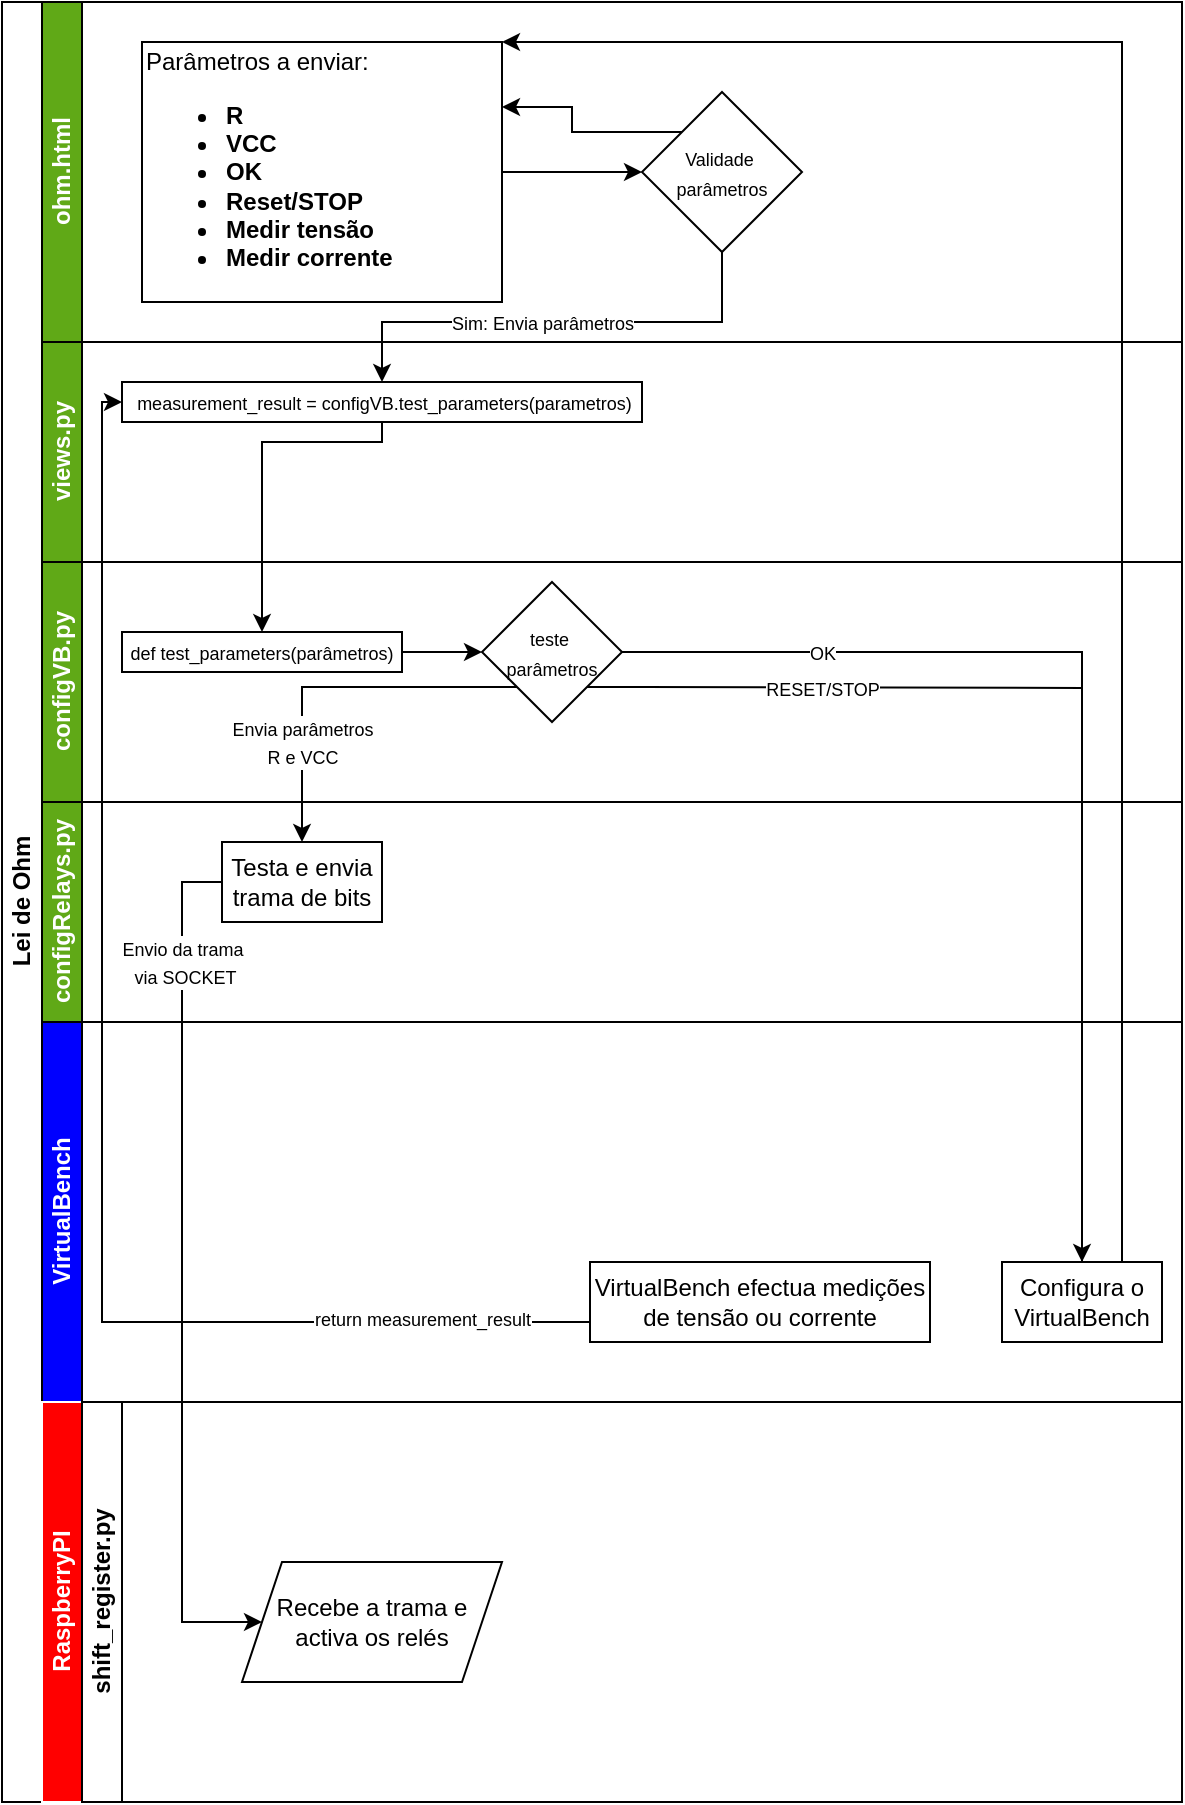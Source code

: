 <mxfile version="24.7.7">
  <diagram id="prtHgNgQTEPvFCAcTncT" name="Page-1">
    <mxGraphModel dx="1395" dy="620" grid="1" gridSize="10" guides="1" tooltips="1" connect="1" arrows="1" fold="1" page="1" pageScale="1" pageWidth="827" pageHeight="1169" math="0" shadow="0">
      <root>
        <mxCell id="0" />
        <mxCell id="1" parent="0" />
        <mxCell id="GOfvM1B0ZKZ93wvjMKwl-1" value="Lei de Ohm" style="swimlane;html=1;childLayout=stackLayout;resizeParent=1;resizeParentMax=0;horizontal=0;startSize=20;horizontalStack=0;" vertex="1" parent="1">
          <mxGeometry x="120" y="40" width="590" height="900" as="geometry" />
        </mxCell>
        <mxCell id="GOfvM1B0ZKZ93wvjMKwl-6" value="&lt;font color=&quot;#ffffff&quot;&gt;ohm.html&lt;/font&gt;" style="swimlane;html=1;startSize=20;horizontal=0;fillColor=#60A917;" vertex="1" parent="GOfvM1B0ZKZ93wvjMKwl-1">
          <mxGeometry x="20" width="570" height="170" as="geometry" />
        </mxCell>
        <mxCell id="GOfvM1B0ZKZ93wvjMKwl-67" style="edgeStyle=orthogonalEdgeStyle;rounded=0;orthogonalLoop=1;jettySize=auto;html=1;entryX=0;entryY=0.5;entryDx=0;entryDy=0;" edge="1" parent="GOfvM1B0ZKZ93wvjMKwl-6" source="GOfvM1B0ZKZ93wvjMKwl-9" target="GOfvM1B0ZKZ93wvjMKwl-16">
          <mxGeometry relative="1" as="geometry" />
        </mxCell>
        <mxCell id="GOfvM1B0ZKZ93wvjMKwl-9" value="Parâmetros a enviar:&lt;br&gt;&lt;ul&gt;&lt;li&gt;&lt;b&gt;R&lt;/b&gt;&lt;/li&gt;&lt;li&gt;&lt;b&gt;VCC&lt;/b&gt;&lt;/li&gt;&lt;li&gt;&lt;b&gt;OK&lt;/b&gt;&lt;/li&gt;&lt;li&gt;&lt;b&gt;Reset/STOP&lt;/b&gt;&lt;/li&gt;&lt;li&gt;&lt;b&gt;Medir tensão&lt;/b&gt;&lt;/li&gt;&lt;li&gt;&lt;b&gt;Medir corrente&lt;/b&gt;&lt;/li&gt;&lt;/ul&gt;" style="rounded=0;whiteSpace=wrap;html=1;fontFamily=Helvetica;fontSize=12;fontColor=#000000;align=left;" vertex="1" parent="GOfvM1B0ZKZ93wvjMKwl-6">
          <mxGeometry x="50" y="20" width="180" height="130" as="geometry" />
        </mxCell>
        <mxCell id="GOfvM1B0ZKZ93wvjMKwl-86" style="edgeStyle=orthogonalEdgeStyle;rounded=0;orthogonalLoop=1;jettySize=auto;html=1;exitX=0;exitY=0;exitDx=0;exitDy=0;entryX=1;entryY=0.25;entryDx=0;entryDy=0;" edge="1" parent="GOfvM1B0ZKZ93wvjMKwl-6" source="GOfvM1B0ZKZ93wvjMKwl-16" target="GOfvM1B0ZKZ93wvjMKwl-9">
          <mxGeometry relative="1" as="geometry" />
        </mxCell>
        <mxCell id="GOfvM1B0ZKZ93wvjMKwl-16" value="&lt;font style=&quot;font-size: 9px;&quot;&gt;Validade&amp;nbsp;&lt;/font&gt;&lt;div&gt;&lt;font style=&quot;font-size: 9px;&quot;&gt;parâmetros&lt;/font&gt;&lt;/div&gt;" style="rhombus;whiteSpace=wrap;html=1;fontFamily=Helvetica;fontSize=12;fontColor=#000000;align=center;" vertex="1" parent="GOfvM1B0ZKZ93wvjMKwl-6">
          <mxGeometry x="300" y="45" width="80" height="80" as="geometry" />
        </mxCell>
        <mxCell id="GOfvM1B0ZKZ93wvjMKwl-13" value="&lt;font color=&quot;#ffffff&quot;&gt;views.py&lt;/font&gt;" style="swimlane;html=1;startSize=20;horizontal=0;fillColor=#60A917;" vertex="1" parent="GOfvM1B0ZKZ93wvjMKwl-1">
          <mxGeometry x="20" y="170" width="570" height="110" as="geometry" />
        </mxCell>
        <mxCell id="GOfvM1B0ZKZ93wvjMKwl-15" value="&lt;div style=&quot;line-height: 19px;&quot;&gt;&lt;font style=&quot;font-size: 9px;&quot;&gt;&amp;nbsp;measurement_result = configVB.test_parameters(parametros)&lt;/font&gt;&lt;/div&gt;" style="rounded=0;whiteSpace=wrap;html=1;fontFamily=Helvetica;fontSize=12;fontColor=#000000;align=center;" vertex="1" parent="GOfvM1B0ZKZ93wvjMKwl-13">
          <mxGeometry x="40" y="20" width="260" height="20" as="geometry" />
        </mxCell>
        <mxCell id="GOfvM1B0ZKZ93wvjMKwl-17" value="&lt;font color=&quot;#ffffff&quot;&gt;configVB.py&lt;/font&gt;" style="swimlane;html=1;startSize=20;horizontal=0;fillColor=#60A917;" vertex="1" parent="GOfvM1B0ZKZ93wvjMKwl-1">
          <mxGeometry x="20" y="280" width="570" height="120" as="geometry" />
        </mxCell>
        <mxCell id="dNxyNK7c78bLwvsdeMH5-26" value="&lt;div style=&quot;line-height: 19px;&quot;&gt;&lt;font style=&quot;font-size: 9px;&quot;&gt;def test_parameters(parâmetros)&lt;/font&gt;&lt;/div&gt;" style="rounded=0;whiteSpace=wrap;html=1;fontFamily=Helvetica;fontSize=12;fontColor=#000000;align=center;" parent="GOfvM1B0ZKZ93wvjMKwl-17" vertex="1">
          <mxGeometry x="40" y="35" width="140" height="20" as="geometry" />
        </mxCell>
        <mxCell id="GOfvM1B0ZKZ93wvjMKwl-79" style="edgeStyle=orthogonalEdgeStyle;rounded=0;orthogonalLoop=1;jettySize=auto;html=1;exitX=1;exitY=1;exitDx=0;exitDy=0;" edge="1" parent="GOfvM1B0ZKZ93wvjMKwl-17" source="dNxyNK7c78bLwvsdeMH5-28">
          <mxGeometry relative="1" as="geometry">
            <mxPoint x="520" y="380" as="targetPoint" />
            <Array as="points">
              <mxPoint x="300" y="63" />
              <mxPoint x="520" y="63" />
            </Array>
          </mxGeometry>
        </mxCell>
        <mxCell id="GOfvM1B0ZKZ93wvjMKwl-80" value="&lt;font style=&quot;font-size: 9px;&quot;&gt;RESET/STOP&lt;/font&gt;" style="edgeLabel;html=1;align=center;verticalAlign=middle;resizable=0;points=[];" vertex="1" connectable="0" parent="GOfvM1B0ZKZ93wvjMKwl-79">
          <mxGeometry x="-0.537" relative="1" as="geometry">
            <mxPoint x="-13" as="offset" />
          </mxGeometry>
        </mxCell>
        <mxCell id="dNxyNK7c78bLwvsdeMH5-28" value="&lt;p&gt;&lt;font style=&quot;font-size: 9px;&quot;&gt;teste&amp;nbsp;&lt;br&gt;&lt;/font&gt;&lt;span style=&quot;font-size: 9px; background-color: initial;&quot;&gt;parâmetros&lt;/span&gt;&lt;/p&gt;" style="rhombus;whiteSpace=wrap;html=1;fontFamily=Helvetica;fontSize=12;fontColor=#000000;align=center;" parent="GOfvM1B0ZKZ93wvjMKwl-17" vertex="1">
          <mxGeometry x="220" y="10" width="70" height="70" as="geometry" />
        </mxCell>
        <mxCell id="GOfvM1B0ZKZ93wvjMKwl-74" style="edgeStyle=orthogonalEdgeStyle;rounded=0;orthogonalLoop=1;jettySize=auto;html=1;entryX=0;entryY=0.5;entryDx=0;entryDy=0;" edge="1" parent="GOfvM1B0ZKZ93wvjMKwl-17" source="dNxyNK7c78bLwvsdeMH5-26" target="dNxyNK7c78bLwvsdeMH5-28">
          <mxGeometry relative="1" as="geometry" />
        </mxCell>
        <mxCell id="GOfvM1B0ZKZ93wvjMKwl-21" value="&lt;font color=&quot;#ffffff&quot;&gt;configRelays.py&lt;/font&gt;" style="swimlane;html=1;startSize=20;horizontal=0;fillColor=#60A917;" vertex="1" parent="GOfvM1B0ZKZ93wvjMKwl-1">
          <mxGeometry x="20" y="400" width="570" height="110" as="geometry" />
        </mxCell>
        <mxCell id="GOfvM1B0ZKZ93wvjMKwl-87" value="Testa e envia trama de bits" style="rounded=0;whiteSpace=wrap;html=1;" vertex="1" parent="GOfvM1B0ZKZ93wvjMKwl-21">
          <mxGeometry x="90" y="20" width="80" height="40" as="geometry" />
        </mxCell>
        <mxCell id="GOfvM1B0ZKZ93wvjMKwl-49" value="&lt;font color=&quot;#ffffff&quot;&gt;VirtualBench&lt;/font&gt;" style="swimlane;html=1;startSize=20;horizontal=0;fillColor=#0000FF;" vertex="1" parent="GOfvM1B0ZKZ93wvjMKwl-1">
          <mxGeometry x="20" y="510" width="570" height="190" as="geometry" />
        </mxCell>
        <mxCell id="GOfvM1B0ZKZ93wvjMKwl-81" value="VirtualBench efectua medições de tensão ou corrente" style="rounded=0;whiteSpace=wrap;html=1;" vertex="1" parent="GOfvM1B0ZKZ93wvjMKwl-49">
          <mxGeometry x="274" y="120" width="170" height="40" as="geometry" />
        </mxCell>
        <mxCell id="GOfvM1B0ZKZ93wvjMKwl-53" value="&lt;font color=&quot;#ffffff&quot;&gt;RaspberryPI&lt;/font&gt;" style="swimlane;html=1;startSize=20;horizontal=0;fillColor=#FF0000;strokeColor=#FFFFFF;" vertex="1" parent="GOfvM1B0ZKZ93wvjMKwl-1">
          <mxGeometry x="20" y="700" width="570" height="200" as="geometry" />
        </mxCell>
        <mxCell id="GOfvM1B0ZKZ93wvjMKwl-61" value="shift_register.py" style="swimlane;html=1;startSize=20;horizontal=0;" vertex="1" parent="GOfvM1B0ZKZ93wvjMKwl-53">
          <mxGeometry x="20" width="550" height="200" as="geometry" />
        </mxCell>
        <mxCell id="GOfvM1B0ZKZ93wvjMKwl-91" value="Recebe a trama e activa os relés" style="shape=parallelogram;perimeter=parallelogramPerimeter;whiteSpace=wrap;html=1;fixedSize=1;" vertex="1" parent="GOfvM1B0ZKZ93wvjMKwl-61">
          <mxGeometry x="80" y="80" width="130" height="60" as="geometry" />
        </mxCell>
        <mxCell id="GOfvM1B0ZKZ93wvjMKwl-70" style="edgeStyle=orthogonalEdgeStyle;rounded=0;orthogonalLoop=1;jettySize=auto;html=1;exitX=0.5;exitY=1;exitDx=0;exitDy=0;entryX=0.5;entryY=0;entryDx=0;entryDy=0;" edge="1" parent="GOfvM1B0ZKZ93wvjMKwl-1" source="GOfvM1B0ZKZ93wvjMKwl-16" target="GOfvM1B0ZKZ93wvjMKwl-15">
          <mxGeometry relative="1" as="geometry">
            <Array as="points">
              <mxPoint x="360" y="160" />
              <mxPoint x="190" y="160" />
            </Array>
          </mxGeometry>
        </mxCell>
        <mxCell id="GOfvM1B0ZKZ93wvjMKwl-71" value="&lt;font style=&quot;font-size: 9px;&quot;&gt;Sim: Envia parâmetros&lt;/font&gt;" style="edgeLabel;html=1;align=center;verticalAlign=middle;resizable=0;points=[];" vertex="1" connectable="0" parent="GOfvM1B0ZKZ93wvjMKwl-70">
          <mxGeometry x="0.069" y="3" relative="1" as="geometry">
            <mxPoint y="-3" as="offset" />
          </mxGeometry>
        </mxCell>
        <mxCell id="GOfvM1B0ZKZ93wvjMKwl-72" style="edgeStyle=orthogonalEdgeStyle;rounded=0;orthogonalLoop=1;jettySize=auto;html=1;" edge="1" parent="GOfvM1B0ZKZ93wvjMKwl-1" source="GOfvM1B0ZKZ93wvjMKwl-15" target="dNxyNK7c78bLwvsdeMH5-26">
          <mxGeometry relative="1" as="geometry">
            <Array as="points">
              <mxPoint x="190" y="220" />
              <mxPoint x="130" y="220" />
            </Array>
          </mxGeometry>
        </mxCell>
        <mxCell id="GOfvM1B0ZKZ93wvjMKwl-84" style="edgeStyle=orthogonalEdgeStyle;rounded=0;orthogonalLoop=1;jettySize=auto;html=1;exitX=0;exitY=0.75;exitDx=0;exitDy=0;entryX=0;entryY=0.5;entryDx=0;entryDy=0;" edge="1" parent="GOfvM1B0ZKZ93wvjMKwl-1" source="GOfvM1B0ZKZ93wvjMKwl-81" target="GOfvM1B0ZKZ93wvjMKwl-15">
          <mxGeometry relative="1" as="geometry">
            <Array as="points">
              <mxPoint x="50" y="660" />
              <mxPoint x="50" y="200" />
            </Array>
          </mxGeometry>
        </mxCell>
        <mxCell id="GOfvM1B0ZKZ93wvjMKwl-85" value="&lt;font style=&quot;font-size: 9px;&quot;&gt;return measurement_result&lt;/font&gt;" style="edgeLabel;html=1;align=center;verticalAlign=middle;resizable=0;points=[];" vertex="1" connectable="0" parent="GOfvM1B0ZKZ93wvjMKwl-84">
          <mxGeometry x="-0.622" y="-2" relative="1" as="geometry">
            <mxPoint x="51" as="offset" />
          </mxGeometry>
        </mxCell>
        <mxCell id="GOfvM1B0ZKZ93wvjMKwl-88" style="edgeStyle=orthogonalEdgeStyle;rounded=0;orthogonalLoop=1;jettySize=auto;html=1;exitX=0;exitY=1;exitDx=0;exitDy=0;entryX=0.5;entryY=0;entryDx=0;entryDy=0;" edge="1" parent="GOfvM1B0ZKZ93wvjMKwl-1" source="dNxyNK7c78bLwvsdeMH5-28" target="GOfvM1B0ZKZ93wvjMKwl-87">
          <mxGeometry relative="1" as="geometry" />
        </mxCell>
        <mxCell id="GOfvM1B0ZKZ93wvjMKwl-89" value="&lt;font style=&quot;font-size: 9px;&quot;&gt;Envia parâmetros&lt;/font&gt;&lt;div&gt;&lt;font style=&quot;font-size: 9px;&quot;&gt;R e VCC&lt;/font&gt;&lt;/div&gt;" style="edgeLabel;html=1;align=center;verticalAlign=middle;resizable=0;points=[];" vertex="1" connectable="0" parent="GOfvM1B0ZKZ93wvjMKwl-88">
          <mxGeometry x="0.37" y="1" relative="1" as="geometry">
            <mxPoint x="-1" y="8" as="offset" />
          </mxGeometry>
        </mxCell>
        <mxCell id="GOfvM1B0ZKZ93wvjMKwl-90" style="edgeStyle=orthogonalEdgeStyle;rounded=0;orthogonalLoop=1;jettySize=auto;html=1;entryX=0;entryY=0.5;entryDx=0;entryDy=0;exitX=0;exitY=0.5;exitDx=0;exitDy=0;" edge="1" parent="GOfvM1B0ZKZ93wvjMKwl-1" source="GOfvM1B0ZKZ93wvjMKwl-87" target="GOfvM1B0ZKZ93wvjMKwl-91">
          <mxGeometry relative="1" as="geometry">
            <mxPoint x="120" y="810" as="targetPoint" />
            <Array as="points">
              <mxPoint x="90" y="440" />
              <mxPoint x="90" y="810" />
            </Array>
          </mxGeometry>
        </mxCell>
        <mxCell id="GOfvM1B0ZKZ93wvjMKwl-92" value="&lt;font style=&quot;font-size: 9px;&quot;&gt;Envio da trama&lt;/font&gt;&lt;div&gt;&lt;font style=&quot;font-size: 9px;&quot;&gt;&amp;nbsp;via SOCKET&lt;/font&gt;&lt;/div&gt;" style="edgeLabel;html=1;align=center;verticalAlign=middle;resizable=0;points=[];" vertex="1" connectable="0" parent="GOfvM1B0ZKZ93wvjMKwl-90">
          <mxGeometry x="-0.131" relative="1" as="geometry">
            <mxPoint y="-127" as="offset" />
          </mxGeometry>
        </mxCell>
        <mxCell id="GOfvM1B0ZKZ93wvjMKwl-77" style="edgeStyle=orthogonalEdgeStyle;rounded=0;orthogonalLoop=1;jettySize=auto;html=1;exitX=0.75;exitY=0;exitDx=0;exitDy=0;entryX=1;entryY=0;entryDx=0;entryDy=0;" edge="1" parent="1" source="GOfvM1B0ZKZ93wvjMKwl-76" target="GOfvM1B0ZKZ93wvjMKwl-9">
          <mxGeometry relative="1" as="geometry">
            <Array as="points">
              <mxPoint x="680" y="60" />
            </Array>
          </mxGeometry>
        </mxCell>
        <mxCell id="GOfvM1B0ZKZ93wvjMKwl-76" value="Configura o VirtualBench" style="rounded=0;whiteSpace=wrap;html=1;" vertex="1" parent="1">
          <mxGeometry x="620" y="670" width="80" height="40" as="geometry" />
        </mxCell>
        <mxCell id="GOfvM1B0ZKZ93wvjMKwl-75" style="edgeStyle=orthogonalEdgeStyle;rounded=0;orthogonalLoop=1;jettySize=auto;html=1;" edge="1" parent="1" source="dNxyNK7c78bLwvsdeMH5-28" target="GOfvM1B0ZKZ93wvjMKwl-76">
          <mxGeometry relative="1" as="geometry">
            <mxPoint x="640.0" y="700" as="targetPoint" />
          </mxGeometry>
        </mxCell>
        <mxCell id="GOfvM1B0ZKZ93wvjMKwl-78" value="&lt;font style=&quot;font-size: 9px;&quot;&gt;OK&lt;/font&gt;" style="edgeLabel;html=1;align=center;verticalAlign=middle;resizable=0;points=[];" vertex="1" connectable="0" parent="GOfvM1B0ZKZ93wvjMKwl-75">
          <mxGeometry x="-0.753" y="-3" relative="1" as="geometry">
            <mxPoint x="34" y="-3" as="offset" />
          </mxGeometry>
        </mxCell>
      </root>
    </mxGraphModel>
  </diagram>
</mxfile>
